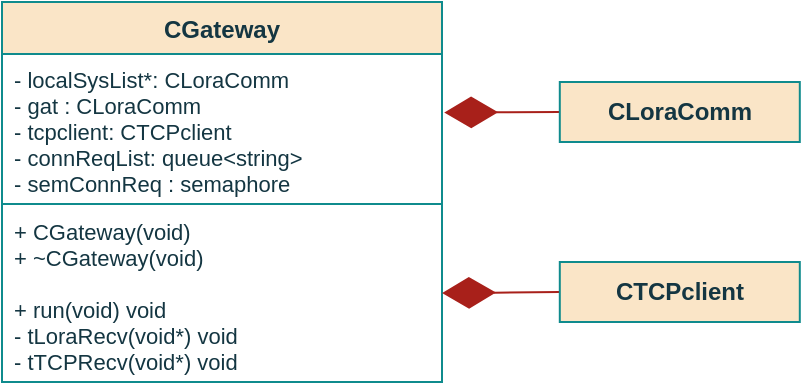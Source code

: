 <mxfile version="16.0.3" type="github" pages="5">
  <diagram name="class" id="y5j628SIv2B51ZuTXqj3">
    <mxGraphModel dx="540" dy="306" grid="1" gridSize="10" guides="1" tooltips="1" connect="1" arrows="1" fold="1" page="1" pageScale="1" pageWidth="850" pageHeight="1100" math="0" shadow="0">
      <root>
        <mxCell id="KdNlPUn6aUICCKRwBpbE-0" />
        <mxCell id="KdNlPUn6aUICCKRwBpbE-1" parent="KdNlPUn6aUICCKRwBpbE-0" />
        <mxCell id="KdNlPUn6aUICCKRwBpbE-2" value="CGateway" style="swimlane;fontStyle=1;align=center;verticalAlign=top;childLayout=stackLayout;horizontal=1;startSize=26;horizontalStack=0;resizeParent=1;resizeParentMax=0;resizeLast=0;collapsible=1;marginBottom=0;fillColor=#FAE5C7;strokeColor=#0F8B8D;fontColor=#143642;" parent="KdNlPUn6aUICCKRwBpbE-1" vertex="1">
          <mxGeometry x="280" y="40" width="220" height="190" as="geometry">
            <mxRectangle x="-80" y="480" width="80" height="26" as="alternateBounds" />
          </mxGeometry>
        </mxCell>
        <mxCell id="KdNlPUn6aUICCKRwBpbE-3" value="- localSysList*: CLoraComm&#xa;- gat : CLoraComm&#xa;- tcpclient: CTCPclient&#xa;- connReqList: queue&lt;string&gt;&#xa;- semConnReq : semaphore&#xa;&#xa;&#xa;&#xa;&#xa;&#xa;&#xa;" style="text;strokeColor=none;fillColor=none;align=left;verticalAlign=top;spacingLeft=4;spacingRight=4;overflow=hidden;rotatable=0;points=[[0,0.5],[1,0.5]];portConstraint=eastwest;fontColor=#143642;fontStyle=0;fontSize=11;" parent="KdNlPUn6aUICCKRwBpbE-2" vertex="1">
          <mxGeometry y="26" width="220" height="74" as="geometry" />
        </mxCell>
        <mxCell id="KdNlPUn6aUICCKRwBpbE-4" value="" style="line;strokeWidth=1;fillColor=none;align=left;verticalAlign=middle;spacingTop=-1;spacingLeft=3;spacingRight=3;rotatable=0;labelPosition=right;points=[];portConstraint=eastwest;labelBackgroundColor=#DAD2D8;strokeColor=#0F8B8D;fontColor=#143642;" parent="KdNlPUn6aUICCKRwBpbE-2" vertex="1">
          <mxGeometry y="100" width="220" height="2" as="geometry" />
        </mxCell>
        <mxCell id="KdNlPUn6aUICCKRwBpbE-5" value="+ CGateway(void)&#xa;+ ~CGateway(void)&#xa;&#xa;+ run(void) void&#xa;- tLoraRecv(void*) void&#xa;- tTCPRecv(void*) void&#xa;" style="text;strokeColor=none;fillColor=none;align=left;verticalAlign=top;spacingLeft=4;spacingRight=4;overflow=hidden;rotatable=0;points=[[0,0.5],[1,0.5]];portConstraint=eastwest;fontColor=#143642;fontSize=11;" parent="KdNlPUn6aUICCKRwBpbE-2" vertex="1">
          <mxGeometry y="102" width="220" height="88" as="geometry" />
        </mxCell>
        <mxCell id="KdNlPUn6aUICCKRwBpbE-6" value="" style="endArrow=diamondThin;endFill=1;endSize=24;html=1;rounded=0;sketch=0;fontColor=#143642;strokeColor=#A8201A;fillColor=#FAE5C7;exitX=0;exitY=0.5;exitDx=0;exitDy=0;entryX=1.01;entryY=0.728;entryDx=0;entryDy=0;entryPerimeter=0;" parent="KdNlPUn6aUICCKRwBpbE-1" source="KdNlPUn6aUICCKRwBpbE-7" edge="1">
          <mxGeometry width="160" relative="1" as="geometry">
            <mxPoint x="558.9" y="135" as="sourcePoint" />
            <mxPoint x="501.1" y="95.312" as="targetPoint" />
          </mxGeometry>
        </mxCell>
        <mxCell id="KdNlPUn6aUICCKRwBpbE-7" value="CLoraComm" style="rounded=0;whiteSpace=wrap;html=1;sketch=0;fontColor=#143642;strokeColor=#0F8B8D;fillColor=#FAE5C7;fontStyle=1" parent="KdNlPUn6aUICCKRwBpbE-1" vertex="1">
          <mxGeometry x="558.9" y="80" width="120" height="30" as="geometry" />
        </mxCell>
        <mxCell id="KdNlPUn6aUICCKRwBpbE-8" value="" style="endArrow=diamondThin;endFill=1;endSize=24;html=1;rounded=0;sketch=0;fontColor=#143642;strokeColor=#A8201A;fillColor=#FAE5C7;exitX=0;exitY=0.5;exitDx=0;exitDy=0;entryX=1.005;entryY=0.442;entryDx=0;entryDy=0;entryPerimeter=0;" parent="KdNlPUn6aUICCKRwBpbE-1" edge="1">
          <mxGeometry width="160" relative="1" as="geometry">
            <mxPoint x="558.9" y="185" as="sourcePoint" />
            <mxPoint x="500" y="185.56" as="targetPoint" />
          </mxGeometry>
        </mxCell>
        <mxCell id="KdNlPUn6aUICCKRwBpbE-9" value="CTCPclient" style="rounded=0;whiteSpace=wrap;html=1;sketch=0;fontColor=#143642;strokeColor=#0F8B8D;fillColor=#FAE5C7;fontStyle=1" parent="KdNlPUn6aUICCKRwBpbE-1" vertex="1">
          <mxGeometry x="558.9" y="170" width="120" height="30" as="geometry" />
        </mxCell>
      </root>
    </mxGraphModel>
  </diagram>
  <diagram id="jL0FBZpTIhR-3-RqR1rX" name="constructor">
    <mxGraphModel dx="540" dy="306" grid="1" gridSize="10" guides="1" tooltips="1" connect="1" arrows="1" fold="1" page="1" pageScale="1" pageWidth="850" pageHeight="1100" math="0" shadow="0">
      <root>
        <mxCell id="TPhWPj7ktUSEMXJKfaup-0" />
        <mxCell id="TPhWPj7ktUSEMXJKfaup-1" parent="TPhWPj7ktUSEMXJKfaup-0" />
        <mxCell id="TPhWPj7ktUSEMXJKfaup-2" style="rounded=1;sketch=0;orthogonalLoop=1;jettySize=auto;html=1;exitX=0.5;exitY=1;exitDx=0;exitDy=0;entryX=0.5;entryY=0;entryDx=0;entryDy=0;fontColor=#143642;strokeColor=#A8201A;fillColor=#FAE5C7;" parent="TPhWPj7ktUSEMXJKfaup-1" source="TPhWPj7ktUSEMXJKfaup-3" target="TPhWPj7ktUSEMXJKfaup-8" edge="1">
          <mxGeometry relative="1" as="geometry">
            <mxPoint x="415" y="130" as="targetPoint" />
          </mxGeometry>
        </mxCell>
        <mxCell id="TPhWPj7ktUSEMXJKfaup-3" value="CGateway" style="ellipse;whiteSpace=wrap;html=1;fillColor=#FAE5C7;strokeColor=#0F8B8D;fontColor=#143642;fontStyle=1" parent="TPhWPj7ktUSEMXJKfaup-1" vertex="1">
          <mxGeometry x="350.37" y="40" width="125.5" height="50" as="geometry" />
        </mxCell>
        <mxCell id="TPhWPj7ktUSEMXJKfaup-4" style="edgeStyle=orthogonalEdgeStyle;rounded=1;orthogonalLoop=1;jettySize=auto;html=1;exitX=0.5;exitY=1;exitDx=0;exitDy=0;entryX=0.5;entryY=0;entryDx=0;entryDy=0;fontSize=11;strokeColor=#A8201A;" parent="TPhWPj7ktUSEMXJKfaup-1" edge="1">
          <mxGeometry relative="1" as="geometry">
            <mxPoint x="413.37" y="160" as="sourcePoint" />
            <mxPoint x="413.12" y="180" as="targetPoint" />
          </mxGeometry>
        </mxCell>
        <mxCell id="TPhWPj7ktUSEMXJKfaup-5" value="end" style="ellipse;whiteSpace=wrap;html=1;fillColor=#FAE5C7;strokeColor=#0F8B8D;fontColor=#143642;fontStyle=1" parent="TPhWPj7ktUSEMXJKfaup-1" vertex="1">
          <mxGeometry x="389.13" y="290" width="48" height="30" as="geometry" />
        </mxCell>
        <mxCell id="TPhWPj7ktUSEMXJKfaup-6" style="edgeStyle=orthogonalEdgeStyle;rounded=1;orthogonalLoop=1;jettySize=auto;html=1;exitX=0.5;exitY=1;exitDx=0;exitDy=0;entryX=0.5;entryY=0;entryDx=0;entryDy=0;fontSize=10;strokeColor=#A8201A;" parent="TPhWPj7ktUSEMXJKfaup-1" source="TPhWPj7ktUSEMXJKfaup-7" edge="1">
          <mxGeometry relative="1" as="geometry">
            <mxPoint x="413.62" y="230" as="targetPoint" />
          </mxGeometry>
        </mxCell>
        <mxCell id="TPhWPj7ktUSEMXJKfaup-7" value="&lt;b&gt;Create&lt;/b&gt; &lt;b&gt;CLoraComm &lt;/b&gt;&lt;i&gt;gat&lt;/i&gt;" style="rounded=0;whiteSpace=wrap;html=1;sketch=0;fontColor=#143642;strokeColor=#0F8B8D;fillColor=#FAE5C7;" parent="TPhWPj7ktUSEMXJKfaup-1" vertex="1">
          <mxGeometry x="338.37" y="180" width="150.25" height="30" as="geometry" />
        </mxCell>
        <mxCell id="TPhWPj7ktUSEMXJKfaup-8" value="&lt;b&gt;Create&lt;/b&gt; &lt;b&gt;CTCPclient &lt;/b&gt;&lt;i&gt;tcpclient&lt;/i&gt;" style="rounded=0;whiteSpace=wrap;html=1;sketch=0;fontColor=#143642;strokeColor=#0F8B8D;fillColor=#FAE5C7;" parent="TPhWPj7ktUSEMXJKfaup-1" vertex="1">
          <mxGeometry x="338" y="130" width="150.25" height="30" as="geometry" />
        </mxCell>
        <mxCell id="TPhWPj7ktUSEMXJKfaup-9" style="edgeStyle=orthogonalEdgeStyle;rounded=1;orthogonalLoop=1;jettySize=auto;html=1;exitX=0.5;exitY=1;exitDx=0;exitDy=0;entryX=0.5;entryY=0;entryDx=0;entryDy=0;fontSize=10;strokeColor=#A8201A;" parent="TPhWPj7ktUSEMXJKfaup-1" source="TPhWPj7ktUSEMXJKfaup-10" edge="1">
          <mxGeometry relative="1" as="geometry">
            <mxPoint x="412.87" y="290" as="targetPoint" />
          </mxGeometry>
        </mxCell>
        <mxCell id="TPhWPj7ktUSEMXJKfaup-10" value="&lt;div&gt;&lt;b&gt;Init &lt;/b&gt;&lt;i&gt;semConnReq&lt;/i&gt;&lt;/div&gt;&lt;div&gt;&lt;b&gt;Create&lt;/b&gt; &lt;i&gt;tTCPRecv&lt;/i&gt;&lt;/div&gt;&lt;div&gt;&lt;i&gt;&lt;b&gt;Create &lt;/b&gt;tLoraRecv&lt;br&gt;&lt;/i&gt;&lt;/div&gt;" style="rounded=0;whiteSpace=wrap;html=1;sketch=0;fontColor=#143642;strokeColor=#0F8B8D;fillColor=#FAE5C7;" parent="TPhWPj7ktUSEMXJKfaup-1" vertex="1">
          <mxGeometry x="338" y="230" width="150.25" height="50" as="geometry" />
        </mxCell>
      </root>
    </mxGraphModel>
  </diagram>
  <diagram name="run" id="xDJC0neDuCQzPXrXKwFX">
    <mxGraphModel dx="643" dy="364" grid="1" gridSize="10" guides="1" tooltips="1" connect="1" arrows="1" fold="1" page="1" pageScale="1" pageWidth="850" pageHeight="1100" math="0" shadow="0">
      <root>
        <mxCell id="WzIBeNL4NXZWiGcokp2w-0" />
        <mxCell id="WzIBeNL4NXZWiGcokp2w-1" parent="WzIBeNL4NXZWiGcokp2w-0" />
        <mxCell id="DzyKVXJPMSFsfME7zaUL-0" style="edgeStyle=orthogonalEdgeStyle;rounded=1;orthogonalLoop=1;jettySize=auto;html=1;exitX=0.5;exitY=1;exitDx=0;exitDy=0;strokeColor=#A8201A;entryX=0.5;entryY=0;entryDx=0;entryDy=0;" parent="WzIBeNL4NXZWiGcokp2w-1" source="WzIBeNL4NXZWiGcokp2w-3" target="hrwqCDaVbjTJ_vt8_3CH-0" edge="1">
          <mxGeometry relative="1" as="geometry">
            <mxPoint x="413.148" y="280.0" as="targetPoint" />
          </mxGeometry>
        </mxCell>
        <mxCell id="WzIBeNL4NXZWiGcokp2w-3" value="Run" style="ellipse;whiteSpace=wrap;html=1;fillColor=#FAE5C7;strokeColor=#0F8B8D;fontColor=#143642;fontStyle=1" parent="WzIBeNL4NXZWiGcokp2w-1" vertex="1">
          <mxGeometry x="358.32" y="200" width="109.63" height="40" as="geometry" />
        </mxCell>
        <mxCell id="QbaRWMw3eudTpH7Fx9Q6-7" style="edgeStyle=orthogonalEdgeStyle;rounded=1;orthogonalLoop=1;jettySize=auto;html=1;exitX=1;exitY=0.5;exitDx=0;exitDy=0;strokeColor=#A8201A;entryX=1;entryY=0.5;entryDx=0;entryDy=0;" parent="WzIBeNL4NXZWiGcokp2w-1" source="QbaRWMw3eudTpH7Fx9Q6-3" target="hrwqCDaVbjTJ_vt8_3CH-0" edge="1">
          <mxGeometry relative="1" as="geometry">
            <mxPoint x="420" y="230" as="targetPoint" />
            <Array as="points">
              <mxPoint x="520" y="345" />
              <mxPoint x="520" y="270" />
            </Array>
          </mxGeometry>
        </mxCell>
        <mxCell id="hrwqCDaVbjTJ_vt8_3CH-2" value="No" style="edgeLabel;html=1;align=center;verticalAlign=middle;resizable=0;points=[];" parent="QbaRWMw3eudTpH7Fx9Q6-7" vertex="1" connectable="0">
          <mxGeometry x="-0.879" relative="1" as="geometry">
            <mxPoint x="3" as="offset" />
          </mxGeometry>
        </mxCell>
        <mxCell id="hrwqCDaVbjTJ_vt8_3CH-12" value="Yes" style="edgeStyle=orthogonalEdgeStyle;rounded=1;orthogonalLoop=1;jettySize=auto;html=1;exitX=0;exitY=0.5;exitDx=0;exitDy=0;entryX=0.5;entryY=0;entryDx=0;entryDy=0;strokeColor=#A8201A;" parent="WzIBeNL4NXZWiGcokp2w-1" source="QbaRWMw3eudTpH7Fx9Q6-3" target="hrwqCDaVbjTJ_vt8_3CH-9" edge="1">
          <mxGeometry x="-0.834" relative="1" as="geometry">
            <Array as="points">
              <mxPoint x="320" y="345" />
              <mxPoint x="320" y="400" />
              <mxPoint x="413" y="400" />
            </Array>
            <mxPoint as="offset" />
          </mxGeometry>
        </mxCell>
        <mxCell id="QbaRWMw3eudTpH7Fx9Q6-3" value="&lt;div&gt;&lt;i&gt;semConnReq&lt;/i&gt; &lt;br&gt;&lt;/div&gt;&lt;div&gt;wait ?&lt;/div&gt;" style="rhombus;whiteSpace=wrap;html=1;rounded=0;sketch=0;fontColor=#143642;strokeColor=#0F8B8D;fillColor=#FAE5C7;" parent="WzIBeNL4NXZWiGcokp2w-1" vertex="1">
          <mxGeometry x="357.07" y="300" width="112.12" height="90" as="geometry" />
        </mxCell>
        <mxCell id="jivb0oRl8EtgZlxyKUwG-0" style="edgeStyle=orthogonalEdgeStyle;rounded=1;orthogonalLoop=1;jettySize=auto;html=1;exitX=0.5;exitY=1;exitDx=0;exitDy=0;entryX=0.5;entryY=0;entryDx=0;entryDy=0;strokeColor=#A8201A;" parent="WzIBeNL4NXZWiGcokp2w-1" source="QbaRWMw3eudTpH7Fx9Q6-10" target="PR6qJE34pOujofvug7mM-1" edge="1">
          <mxGeometry relative="1" as="geometry" />
        </mxCell>
        <mxCell id="QbaRWMw3eudTpH7Fx9Q6-10" value="&lt;b&gt;Create&lt;/b&gt; CLoraComm &lt;i&gt;ls &lt;/i&gt;using &lt;i&gt;newID&lt;/i&gt;" style="shape=process;whiteSpace=wrap;html=1;backgroundOutline=1;rounded=0;sketch=0;fontColor=#143642;strokeColor=#0F8B8D;fillColor=#FAE5C7;size=0;" parent="WzIBeNL4NXZWiGcokp2w-1" vertex="1">
          <mxGeometry x="338.13" y="470" width="150" height="30" as="geometry" />
        </mxCell>
        <mxCell id="hrwqCDaVbjTJ_vt8_3CH-14" style="edgeStyle=orthogonalEdgeStyle;rounded=1;orthogonalLoop=1;jettySize=auto;html=1;exitX=0.5;exitY=1;exitDx=0;exitDy=0;entryX=0;entryY=0.5;entryDx=0;entryDy=0;strokeColor=#A8201A;" parent="WzIBeNL4NXZWiGcokp2w-1" source="PR6qJE34pOujofvug7mM-1" target="hrwqCDaVbjTJ_vt8_3CH-0" edge="1">
          <mxGeometry relative="1" as="geometry">
            <Array as="points">
              <mxPoint x="413" y="560" />
              <mxPoint x="310" y="560" />
              <mxPoint x="310" y="270" />
            </Array>
            <mxPoint x="413.13" y="600" as="sourcePoint" />
          </mxGeometry>
        </mxCell>
        <mxCell id="PR6qJE34pOujofvug7mM-1" value="&lt;b&gt;Add &lt;/b&gt;&lt;i&gt;ls &lt;/i&gt;to &lt;i&gt;localSysList&lt;/i&gt; " style="shape=process;whiteSpace=wrap;html=1;backgroundOutline=1;rounded=0;sketch=0;fontColor=#143642;strokeColor=#0F8B8D;fillColor=#FAE5C7;size=0;" parent="WzIBeNL4NXZWiGcokp2w-1" vertex="1">
          <mxGeometry x="338.13" y="520" width="150" height="30" as="geometry" />
        </mxCell>
        <mxCell id="hrwqCDaVbjTJ_vt8_3CH-7" style="edgeStyle=orthogonalEdgeStyle;rounded=1;orthogonalLoop=1;jettySize=auto;html=1;exitX=0.5;exitY=1;exitDx=0;exitDy=0;entryX=0.5;entryY=0;entryDx=0;entryDy=0;strokeColor=#A8201A;" parent="WzIBeNL4NXZWiGcokp2w-1" source="hrwqCDaVbjTJ_vt8_3CH-0" edge="1">
          <mxGeometry relative="1" as="geometry">
            <mxPoint x="413.13" y="300.0" as="targetPoint" />
          </mxGeometry>
        </mxCell>
        <mxCell id="hrwqCDaVbjTJ_vt8_3CH-0" value="" style="ellipse;whiteSpace=wrap;html=1;aspect=fixed;rounded=0;sketch=0;fontColor=#143642;strokeColor=#0F8B8D;fillColor=#FAE5C7;" parent="WzIBeNL4NXZWiGcokp2w-1" vertex="1">
          <mxGeometry x="403.13" y="260" width="20" height="20" as="geometry" />
        </mxCell>
        <mxCell id="hrwqCDaVbjTJ_vt8_3CH-13" style="edgeStyle=orthogonalEdgeStyle;rounded=1;orthogonalLoop=1;jettySize=auto;html=1;exitX=0.5;exitY=1;exitDx=0;exitDy=0;entryX=0.5;entryY=0;entryDx=0;entryDy=0;strokeColor=#A8201A;" parent="WzIBeNL4NXZWiGcokp2w-1" source="hrwqCDaVbjTJ_vt8_3CH-9" target="QbaRWMw3eudTpH7Fx9Q6-10" edge="1">
          <mxGeometry relative="1" as="geometry" />
        </mxCell>
        <mxCell id="hrwqCDaVbjTJ_vt8_3CH-9" value="&lt;b&gt;Pop &lt;/b&gt;&lt;i&gt;newID&lt;/i&gt;&lt;i&gt; &lt;/i&gt;from &lt;i&gt;connReqList&lt;/i&gt;&lt;b&gt;&lt;br&gt;&lt;/b&gt;" style="shape=process;whiteSpace=wrap;html=1;backgroundOutline=1;rounded=0;sketch=0;fontColor=#143642;strokeColor=#0F8B8D;fillColor=#FAE5C7;size=0;" parent="WzIBeNL4NXZWiGcokp2w-1" vertex="1">
          <mxGeometry x="338.13" y="420" width="150" height="30" as="geometry" />
        </mxCell>
      </root>
    </mxGraphModel>
  </diagram>
  <diagram id="FENJ2H2G5J6c3p_rDh9S" name="ttcprecv">
    <mxGraphModel dx="931" dy="527" grid="1" gridSize="10" guides="1" tooltips="1" connect="1" arrows="1" fold="1" page="1" pageScale="1" pageWidth="850" pageHeight="1100" math="0" shadow="0">
      <root>
        <mxCell id="atJ6BWPMXhpa3b4_HaD2-0" />
        <mxCell id="atJ6BWPMXhpa3b4_HaD2-1" parent="atJ6BWPMXhpa3b4_HaD2-0" />
        <mxCell id="atJ6BWPMXhpa3b4_HaD2-2" style="edgeStyle=orthogonalEdgeStyle;curved=0;rounded=1;sketch=0;orthogonalLoop=1;jettySize=auto;html=1;exitX=0.5;exitY=1;exitDx=0;exitDy=0;entryX=0.5;entryY=0;entryDx=0;entryDy=0;fontColor=#143642;strokeColor=#A8201A;fillColor=#FAE5C7;" parent="atJ6BWPMXhpa3b4_HaD2-1" source="atJ6BWPMXhpa3b4_HaD2-3" target="atJ6BWPMXhpa3b4_HaD2-5" edge="1">
          <mxGeometry relative="1" as="geometry" />
        </mxCell>
        <mxCell id="atJ6BWPMXhpa3b4_HaD2-3" value="tTCPRecv" style="ellipse;whiteSpace=wrap;html=1;fillColor=#FAE5C7;strokeColor=#0F8B8D;fontColor=#143642;fontStyle=1" parent="atJ6BWPMXhpa3b4_HaD2-1" vertex="1">
          <mxGeometry x="352" y="40" width="125.5" height="50" as="geometry" />
        </mxCell>
        <mxCell id="atJ6BWPMXhpa3b4_HaD2-4" style="edgeStyle=orthogonalEdgeStyle;curved=0;rounded=1;sketch=0;orthogonalLoop=1;jettySize=auto;html=1;exitX=0.5;exitY=1;exitDx=0;exitDy=0;entryX=0.5;entryY=0;entryDx=0;entryDy=0;fontColor=#143642;strokeColor=#A8201A;fillColor=#FAE5C7;" parent="atJ6BWPMXhpa3b4_HaD2-1" source="atJ6BWPMXhpa3b4_HaD2-5" edge="1">
          <mxGeometry relative="1" as="geometry">
            <mxPoint x="415" y="170" as="targetPoint" />
          </mxGeometry>
        </mxCell>
        <mxCell id="atJ6BWPMXhpa3b4_HaD2-5" value="" style="ellipse;whiteSpace=wrap;html=1;aspect=fixed;rounded=0;sketch=0;fontColor=#143642;strokeColor=#0F8B8D;fillColor=#FAE5C7;" parent="atJ6BWPMXhpa3b4_HaD2-1" vertex="1">
          <mxGeometry x="405" y="130" width="20" height="20" as="geometry" />
        </mxCell>
        <mxCell id="atJ6BWPMXhpa3b4_HaD2-6" style="edgeStyle=orthogonalEdgeStyle;rounded=1;sketch=0;orthogonalLoop=1;jettySize=auto;html=1;entryX=0;entryY=0.5;entryDx=0;entryDy=0;fontColor=#143642;strokeColor=#A8201A;fillColor=#FAE5C7;exitX=0.5;exitY=1;exitDx=0;exitDy=0;" parent="atJ6BWPMXhpa3b4_HaD2-1" source="atJ6BWPMXhpa3b4_HaD2-14" target="atJ6BWPMXhpa3b4_HaD2-5" edge="1">
          <mxGeometry relative="1" as="geometry">
            <Array as="points">
              <mxPoint x="415" y="490" />
              <mxPoint x="290" y="490" />
              <mxPoint x="290" y="140" />
            </Array>
            <mxPoint x="414.75" y="730" as="sourcePoint" />
          </mxGeometry>
        </mxCell>
        <mxCell id="atJ6BWPMXhpa3b4_HaD2-7" style="edgeStyle=orthogonalEdgeStyle;curved=0;rounded=1;sketch=0;orthogonalLoop=1;jettySize=auto;html=1;exitX=1;exitY=0.5;exitDx=0;exitDy=0;entryX=1;entryY=0.5;entryDx=0;entryDy=0;fontColor=#143642;strokeColor=#A8201A;fillColor=#FAE5C7;" parent="atJ6BWPMXhpa3b4_HaD2-1" source="atJ6BWPMXhpa3b4_HaD2-11" target="atJ6BWPMXhpa3b4_HaD2-5" edge="1">
          <mxGeometry relative="1" as="geometry">
            <mxPoint x="457.25" y="630" as="sourcePoint" />
            <Array as="points">
              <mxPoint x="530" y="285" />
              <mxPoint x="530" y="140" />
            </Array>
          </mxGeometry>
        </mxCell>
        <mxCell id="atJ6BWPMXhpa3b4_HaD2-8" value="No" style="edgeLabel;html=1;align=center;verticalAlign=middle;resizable=0;points=[];fontColor=#143642;" parent="atJ6BWPMXhpa3b4_HaD2-7" vertex="1" connectable="0">
          <mxGeometry x="-0.958" y="2" relative="1" as="geometry">
            <mxPoint x="7" y="2" as="offset" />
          </mxGeometry>
        </mxCell>
        <mxCell id="atJ6BWPMXhpa3b4_HaD2-9" style="edgeStyle=orthogonalEdgeStyle;sketch=0;orthogonalLoop=1;jettySize=auto;html=1;exitX=0;exitY=0.5;exitDx=0;exitDy=0;entryX=0.5;entryY=0;entryDx=0;entryDy=0;fontColor=#143642;strokeColor=#A8201A;fillColor=#FAE5C7;rounded=1;" parent="atJ6BWPMXhpa3b4_HaD2-1" source="atJ6BWPMXhpa3b4_HaD2-11" target="VE-TgY8NwapTQKg--THn-0" edge="1">
          <mxGeometry relative="1" as="geometry">
            <Array as="points">
              <mxPoint x="324" y="285" />
              <mxPoint x="324" y="340" />
              <mxPoint x="415" y="340" />
            </Array>
            <mxPoint x="418.98" y="380" as="targetPoint" />
          </mxGeometry>
        </mxCell>
        <mxCell id="atJ6BWPMXhpa3b4_HaD2-10" value="Yes" style="edgeLabel;html=1;align=center;verticalAlign=middle;resizable=0;points=[];fontColor=#143642;" parent="atJ6BWPMXhpa3b4_HaD2-9" vertex="1" connectable="0">
          <mxGeometry x="-0.909" y="-1" relative="1" as="geometry">
            <mxPoint x="-6" y="1" as="offset" />
          </mxGeometry>
        </mxCell>
        <mxCell id="atJ6BWPMXhpa3b4_HaD2-11" value="&lt;div&gt;&lt;i&gt;message&lt;/i&gt; was&lt;/div&gt;&lt;div&gt;received?&lt;br&gt;&lt;/div&gt;" style="rhombus;whiteSpace=wrap;html=1;rounded=0;sketch=0;fontColor=#143642;strokeColor=#0F8B8D;fillColor=#FAE5C7;" parent="atJ6BWPMXhpa3b4_HaD2-1" vertex="1">
          <mxGeometry x="366" y="240" width="98" height="90" as="geometry" />
        </mxCell>
        <mxCell id="atJ6BWPMXhpa3b4_HaD2-12" value="Returns &lt;i&gt;message&lt;/i&gt;" style="edgeStyle=orthogonalEdgeStyle;rounded=1;orthogonalLoop=1;jettySize=auto;html=1;exitX=0.5;exitY=1;exitDx=0;exitDy=0;entryX=0.5;entryY=0;entryDx=0;entryDy=0;strokeColor=#A8201A;" parent="atJ6BWPMXhpa3b4_HaD2-1" source="atJ6BWPMXhpa3b4_HaD2-13" target="atJ6BWPMXhpa3b4_HaD2-11" edge="1">
          <mxGeometry relative="1" as="geometry">
            <mxPoint as="offset" />
          </mxGeometry>
        </mxCell>
        <mxCell id="atJ6BWPMXhpa3b4_HaD2-13" value="&lt;i&gt;tcpclient&lt;/i&gt;&lt;b&gt;.recv&lt;/b&gt;()" style="shape=process;whiteSpace=wrap;html=1;backgroundOutline=1;rounded=0;sketch=0;fontColor=#143642;strokeColor=#0F8B8D;fillColor=#FAE5C7;" parent="atJ6BWPMXhpa3b4_HaD2-1" vertex="1">
          <mxGeometry x="340" y="170" width="150" height="30" as="geometry" />
        </mxCell>
        <mxCell id="atJ6BWPMXhpa3b4_HaD2-14" value="&lt;div&gt;&lt;i&gt;localSys&lt;/i&gt;&lt;b&gt;.push(&lt;/b&gt;&lt;i&gt;cmd&lt;/i&gt;&lt;i&gt;)&lt;/i&gt;&lt;/div&gt;" style="shape=process;whiteSpace=wrap;html=1;backgroundOutline=1;rounded=0;sketch=0;fontColor=#143642;strokeColor=#0F8B8D;fillColor=#FAE5C7;" parent="atJ6BWPMXhpa3b4_HaD2-1" vertex="1">
          <mxGeometry x="339.75" y="440" width="150" height="30" as="geometry" />
        </mxCell>
        <mxCell id="VE-TgY8NwapTQKg--THn-1" value="Returns &lt;i&gt;localSys, cmd&lt;/i&gt;" style="edgeStyle=orthogonalEdgeStyle;rounded=1;orthogonalLoop=1;jettySize=auto;html=1;exitX=0.5;exitY=1;exitDx=0;exitDy=0;entryX=0.5;entryY=0;entryDx=0;entryDy=0;strokeColor=#A8201A;" parent="atJ6BWPMXhpa3b4_HaD2-1" source="VE-TgY8NwapTQKg--THn-0" target="atJ6BWPMXhpa3b4_HaD2-14" edge="1">
          <mxGeometry relative="1" as="geometry" />
        </mxCell>
        <mxCell id="VE-TgY8NwapTQKg--THn-0" value="&lt;div&gt;&lt;b&gt;parser(&lt;/b&gt;&lt;i&gt;message)&lt;/i&gt;&lt;/div&gt;" style="shape=process;whiteSpace=wrap;html=1;backgroundOutline=1;rounded=0;sketch=0;fontColor=#143642;strokeColor=#0F8B8D;fillColor=#FAE5C7;" parent="atJ6BWPMXhpa3b4_HaD2-1" vertex="1">
          <mxGeometry x="340" y="360" width="150" height="30" as="geometry" />
        </mxCell>
      </root>
    </mxGraphModel>
  </diagram>
  <diagram id="DJZtquHrUaa9BsF79rTj" name="tlorarecv">
    <mxGraphModel dx="1781" dy="527" grid="1" gridSize="10" guides="1" tooltips="1" connect="1" arrows="1" fold="1" page="1" pageScale="1" pageWidth="850" pageHeight="1100" math="0" shadow="0">
      <root>
        <mxCell id="I8GF2f7bAFX1AK28B-e9-0" />
        <mxCell id="I8GF2f7bAFX1AK28B-e9-1" parent="I8GF2f7bAFX1AK28B-e9-0" />
        <mxCell id="I8GF2f7bAFX1AK28B-e9-2" style="edgeStyle=orthogonalEdgeStyle;curved=0;rounded=1;sketch=0;orthogonalLoop=1;jettySize=auto;html=1;exitX=0.5;exitY=1;exitDx=0;exitDy=0;entryX=0.5;entryY=0;entryDx=0;entryDy=0;fontColor=#143642;strokeColor=#A8201A;fillColor=#FAE5C7;" parent="I8GF2f7bAFX1AK28B-e9-1" source="I8GF2f7bAFX1AK28B-e9-3" target="I8GF2f7bAFX1AK28B-e9-5" edge="1">
          <mxGeometry relative="1" as="geometry" />
        </mxCell>
        <mxCell id="I8GF2f7bAFX1AK28B-e9-3" value="tLoraRecv" style="ellipse;whiteSpace=wrap;html=1;fillColor=#FAE5C7;strokeColor=#0F8B8D;fontColor=#143642;fontStyle=1" parent="I8GF2f7bAFX1AK28B-e9-1" vertex="1">
          <mxGeometry x="-488" y="70" width="125.5" height="50" as="geometry" />
        </mxCell>
        <mxCell id="I8GF2f7bAFX1AK28B-e9-4" style="edgeStyle=orthogonalEdgeStyle;curved=0;rounded=1;sketch=0;orthogonalLoop=1;jettySize=auto;html=1;exitX=0.5;exitY=1;exitDx=0;exitDy=0;entryX=0.5;entryY=0;entryDx=0;entryDy=0;fontColor=#143642;strokeColor=#A8201A;fillColor=#FAE5C7;" parent="I8GF2f7bAFX1AK28B-e9-1" source="I8GF2f7bAFX1AK28B-e9-5" edge="1">
          <mxGeometry relative="1" as="geometry">
            <mxPoint x="-425" y="200" as="targetPoint" />
          </mxGeometry>
        </mxCell>
        <mxCell id="I8GF2f7bAFX1AK28B-e9-5" value="" style="ellipse;whiteSpace=wrap;html=1;aspect=fixed;rounded=0;sketch=0;fontColor=#143642;strokeColor=#0F8B8D;fillColor=#FAE5C7;" parent="I8GF2f7bAFX1AK28B-e9-1" vertex="1">
          <mxGeometry x="-435" y="160" width="20" height="20" as="geometry" />
        </mxCell>
        <mxCell id="I8GF2f7bAFX1AK28B-e9-6" style="edgeStyle=orthogonalEdgeStyle;rounded=1;sketch=0;orthogonalLoop=1;jettySize=auto;html=1;entryX=0;entryY=0.5;entryDx=0;entryDy=0;fontColor=#143642;strokeColor=#A8201A;fillColor=#FAE5C7;exitX=0.5;exitY=1;exitDx=0;exitDy=0;" parent="I8GF2f7bAFX1AK28B-e9-1" source="I8GF2f7bAFX1AK28B-e9-14" target="I8GF2f7bAFX1AK28B-e9-5" edge="1">
          <mxGeometry relative="1" as="geometry">
            <Array as="points">
              <mxPoint x="-425" y="660" />
              <mxPoint x="-550" y="660" />
              <mxPoint x="-550" y="170" />
            </Array>
            <mxPoint x="-425.25" y="760" as="sourcePoint" />
          </mxGeometry>
        </mxCell>
        <mxCell id="I8GF2f7bAFX1AK28B-e9-7" style="edgeStyle=orthogonalEdgeStyle;curved=0;rounded=1;sketch=0;orthogonalLoop=1;jettySize=auto;html=1;exitX=1;exitY=0.5;exitDx=0;exitDy=0;entryX=1;entryY=0.5;entryDx=0;entryDy=0;fontColor=#143642;strokeColor=#A8201A;fillColor=#FAE5C7;" parent="I8GF2f7bAFX1AK28B-e9-1" source="I8GF2f7bAFX1AK28B-e9-11" target="I8GF2f7bAFX1AK28B-e9-5" edge="1">
          <mxGeometry relative="1" as="geometry">
            <mxPoint x="-382.75" y="660" as="sourcePoint" />
            <Array as="points">
              <mxPoint x="-310" y="315" />
              <mxPoint x="-310" y="170" />
            </Array>
          </mxGeometry>
        </mxCell>
        <mxCell id="I8GF2f7bAFX1AK28B-e9-8" value="No" style="edgeLabel;html=1;align=center;verticalAlign=middle;resizable=0;points=[];fontColor=#143642;" parent="I8GF2f7bAFX1AK28B-e9-7" vertex="1" connectable="0">
          <mxGeometry x="-0.958" y="2" relative="1" as="geometry">
            <mxPoint x="9" y="2" as="offset" />
          </mxGeometry>
        </mxCell>
        <mxCell id="I8GF2f7bAFX1AK28B-e9-9" style="edgeStyle=orthogonalEdgeStyle;sketch=0;orthogonalLoop=1;jettySize=auto;html=1;exitX=0;exitY=0.5;exitDx=0;exitDy=0;entryX=0.5;entryY=0;entryDx=0;entryDy=0;fontColor=#143642;strokeColor=#A8201A;fillColor=#FAE5C7;rounded=1;" parent="I8GF2f7bAFX1AK28B-e9-1" source="I8GF2f7bAFX1AK28B-e9-11" target="2AeDoOJ4jyaEiFMNVPhh-1" edge="1">
          <mxGeometry relative="1" as="geometry">
            <Array as="points">
              <mxPoint x="-516" y="315" />
              <mxPoint x="-516" y="370" />
              <mxPoint x="-425" y="370" />
            </Array>
            <mxPoint x="-421.02" y="410" as="targetPoint" />
          </mxGeometry>
        </mxCell>
        <mxCell id="I8GF2f7bAFX1AK28B-e9-10" value="Yes" style="edgeLabel;html=1;align=center;verticalAlign=middle;resizable=0;points=[];fontColor=#143642;" parent="I8GF2f7bAFX1AK28B-e9-9" vertex="1" connectable="0">
          <mxGeometry x="-0.909" y="-1" relative="1" as="geometry">
            <mxPoint x="-6" y="1" as="offset" />
          </mxGeometry>
        </mxCell>
        <mxCell id="I8GF2f7bAFX1AK28B-e9-11" value="&lt;div&gt;&lt;i&gt;message&lt;/i&gt; was&lt;/div&gt;&lt;div&gt;received?&lt;br&gt;&lt;/div&gt;" style="rhombus;whiteSpace=wrap;html=1;rounded=0;sketch=0;fontColor=#143642;strokeColor=#0F8B8D;fillColor=#FAE5C7;" parent="I8GF2f7bAFX1AK28B-e9-1" vertex="1">
          <mxGeometry x="-474" y="270" width="98" height="90" as="geometry" />
        </mxCell>
        <mxCell id="I8GF2f7bAFX1AK28B-e9-12" value="Returns &lt;i&gt;message&lt;/i&gt;" style="edgeStyle=orthogonalEdgeStyle;rounded=1;orthogonalLoop=1;jettySize=auto;html=1;exitX=0.5;exitY=1;exitDx=0;exitDy=0;entryX=0.5;entryY=0;entryDx=0;entryDy=0;strokeColor=#A8201A;" parent="I8GF2f7bAFX1AK28B-e9-1" source="I8GF2f7bAFX1AK28B-e9-13" target="I8GF2f7bAFX1AK28B-e9-11" edge="1">
          <mxGeometry relative="1" as="geometry" />
        </mxCell>
        <mxCell id="I8GF2f7bAFX1AK28B-e9-13" value="&lt;i&gt;gat&lt;/i&gt;&lt;b&gt;.recv&lt;/b&gt;()" style="shape=process;whiteSpace=wrap;html=1;backgroundOutline=1;rounded=0;sketch=0;fontColor=#143642;strokeColor=#0F8B8D;fillColor=#FAE5C7;" parent="I8GF2f7bAFX1AK28B-e9-1" vertex="1">
          <mxGeometry x="-500" y="200" width="150" height="30" as="geometry" />
        </mxCell>
        <mxCell id="I8GF2f7bAFX1AK28B-e9-14" value="&lt;div&gt;&lt;i&gt;tcpclient&lt;/i&gt;&lt;b&gt;.push&lt;/b&gt;&lt;/div&gt;&lt;div&gt;&lt;b&gt;(&lt;/b&gt;&lt;i&gt;message&lt;b&gt;)&lt;/b&gt;&lt;/i&gt;&lt;/div&gt;" style="shape=process;whiteSpace=wrap;html=1;backgroundOutline=1;rounded=0;sketch=0;fontColor=#143642;strokeColor=#0F8B8D;fillColor=#FAE5C7;" parent="I8GF2f7bAFX1AK28B-e9-1" vertex="1">
          <mxGeometry x="-500" y="600" width="150" height="40" as="geometry" />
        </mxCell>
        <mxCell id="2AeDoOJ4jyaEiFMNVPhh-3" value="No" style="edgeStyle=orthogonalEdgeStyle;rounded=1;orthogonalLoop=1;jettySize=auto;html=1;exitX=0;exitY=0.5;exitDx=0;exitDy=0;entryX=0;entryY=0.5;entryDx=0;entryDy=0;strokeColor=#A8201A;" parent="I8GF2f7bAFX1AK28B-e9-1" source="2AeDoOJ4jyaEiFMNVPhh-1" target="5tdAHTMVzzda1hVwN31y-3" edge="1">
          <mxGeometry x="-0.866" relative="1" as="geometry">
            <Array as="points">
              <mxPoint x="-520" y="425" />
              <mxPoint x="-520" y="570" />
            </Array>
            <mxPoint as="offset" />
          </mxGeometry>
        </mxCell>
        <mxCell id="7plRzU-45sA5nvx8XrfX-1" style="edgeStyle=orthogonalEdgeStyle;rounded=1;orthogonalLoop=1;jettySize=auto;html=1;exitX=1;exitY=0.5;exitDx=0;exitDy=0;entryX=0.5;entryY=0;entryDx=0;entryDy=0;strokeColor=#A8201A;" parent="I8GF2f7bAFX1AK28B-e9-1" source="2AeDoOJ4jyaEiFMNVPhh-1" target="r4Ynu67JC3c7HDgMT_Ys-0" edge="1">
          <mxGeometry relative="1" as="geometry" />
        </mxCell>
        <mxCell id="5tdAHTMVzzda1hVwN31y-0" value="Yes" style="edgeLabel;html=1;align=center;verticalAlign=middle;resizable=0;points=[];" parent="7plRzU-45sA5nvx8XrfX-1" vertex="1" connectable="0">
          <mxGeometry x="-0.671" relative="1" as="geometry">
            <mxPoint as="offset" />
          </mxGeometry>
        </mxCell>
        <mxCell id="2AeDoOJ4jyaEiFMNVPhh-1" value="&lt;div&gt;New &lt;br&gt;&lt;/div&gt;&lt;div&gt;connection request?&lt;/div&gt;" style="rhombus;whiteSpace=wrap;html=1;rounded=0;sketch=0;fontColor=#143642;strokeColor=#0F8B8D;fillColor=#FAE5C7;" parent="I8GF2f7bAFX1AK28B-e9-1" vertex="1">
          <mxGeometry x="-474" y="380" width="98" height="90" as="geometry" />
        </mxCell>
        <mxCell id="5tdAHTMVzzda1hVwN31y-1" style="edgeStyle=orthogonalEdgeStyle;rounded=1;orthogonalLoop=1;jettySize=auto;html=1;exitX=0.5;exitY=1;exitDx=0;exitDy=0;strokeColor=#A8201A;entryX=1;entryY=0.5;entryDx=0;entryDy=0;" parent="I8GF2f7bAFX1AK28B-e9-1" source="VyYmEbILMpequ04vDkZK-0" target="5tdAHTMVzzda1hVwN31y-3" edge="1">
          <mxGeometry relative="1" as="geometry">
            <mxPoint x="-410" y="540" as="targetPoint" />
            <Array as="points">
              <mxPoint x="-325" y="570" />
            </Array>
          </mxGeometry>
        </mxCell>
        <mxCell id="VyYmEbILMpequ04vDkZK-1" style="edgeStyle=orthogonalEdgeStyle;rounded=0;orthogonalLoop=1;jettySize=auto;html=1;exitX=0.5;exitY=1;exitDx=0;exitDy=0;entryX=0.5;entryY=0;entryDx=0;entryDy=0;fontSize=11;strokeColor=#A8201A;" edge="1" parent="I8GF2f7bAFX1AK28B-e9-1" source="7plRzU-45sA5nvx8XrfX-0" target="VyYmEbILMpequ04vDkZK-0">
          <mxGeometry relative="1" as="geometry" />
        </mxCell>
        <mxCell id="7plRzU-45sA5nvx8XrfX-0" value="&lt;b&gt;Push &lt;/b&gt;&lt;i&gt;message&lt;/i&gt;&lt;i&gt; &lt;/i&gt;to &lt;i&gt;connReqList&lt;/i&gt;&lt;b&gt;&lt;br&gt;&lt;/b&gt;" style="shape=process;whiteSpace=wrap;html=1;backgroundOutline=1;rounded=0;sketch=0;fontColor=#143642;strokeColor=#0F8B8D;fillColor=#FAE5C7;size=0;" parent="I8GF2f7bAFX1AK28B-e9-1" vertex="1">
          <mxGeometry x="-390" y="490" width="130" height="30" as="geometry" />
        </mxCell>
        <mxCell id="5tdAHTMVzzda1hVwN31y-4" style="edgeStyle=orthogonalEdgeStyle;rounded=1;orthogonalLoop=1;jettySize=auto;html=1;exitX=0.5;exitY=1;exitDx=0;exitDy=0;entryX=0.5;entryY=0;entryDx=0;entryDy=0;strokeColor=#A8201A;" parent="I8GF2f7bAFX1AK28B-e9-1" source="5tdAHTMVzzda1hVwN31y-3" target="I8GF2f7bAFX1AK28B-e9-14" edge="1">
          <mxGeometry relative="1" as="geometry" />
        </mxCell>
        <mxCell id="5tdAHTMVzzda1hVwN31y-3" value="" style="ellipse;whiteSpace=wrap;html=1;aspect=fixed;rounded=0;sketch=0;fontColor=#143642;strokeColor=#0F8B8D;fillColor=#FAE5C7;" parent="I8GF2f7bAFX1AK28B-e9-1" vertex="1">
          <mxGeometry x="-435" y="560" width="20" height="20" as="geometry" />
        </mxCell>
        <mxCell id="VyYmEbILMpequ04vDkZK-0" value="&lt;b&gt;Signal&lt;/b&gt; &lt;i&gt;semConnReq&lt;/i&gt;" style="shape=process;whiteSpace=wrap;html=1;backgroundOutline=1;rounded=0;sketch=0;fontColor=#143642;strokeColor=#0F8B8D;fillColor=#FAE5C7;size=0;" vertex="1" parent="I8GF2f7bAFX1AK28B-e9-1">
          <mxGeometry x="-390" y="540" width="130" height="20" as="geometry" />
        </mxCell>
        <mxCell id="r4Ynu67JC3c7HDgMT_Ys-1" style="edgeStyle=orthogonalEdgeStyle;rounded=0;orthogonalLoop=1;jettySize=auto;html=1;exitX=0.5;exitY=1;exitDx=0;exitDy=0;entryX=0.5;entryY=0;entryDx=0;entryDy=0;fontSize=11;strokeColor=#A8201A;" edge="1" parent="I8GF2f7bAFX1AK28B-e9-1" source="r4Ynu67JC3c7HDgMT_Ys-0" target="7plRzU-45sA5nvx8XrfX-0">
          <mxGeometry relative="1" as="geometry">
            <mxPoint x="-324.75" y="480.0" as="sourcePoint" />
          </mxGeometry>
        </mxCell>
        <mxCell id="r4Ynu67JC3c7HDgMT_Ys-0" value="&lt;b&gt;Lock&lt;/b&gt; &lt;i&gt;semConnReq&lt;/i&gt;" style="shape=process;whiteSpace=wrap;html=1;backgroundOutline=1;rounded=0;sketch=0;fontColor=#143642;strokeColor=#0F8B8D;fillColor=#FAE5C7;size=0;" vertex="1" parent="I8GF2f7bAFX1AK28B-e9-1">
          <mxGeometry x="-389.75" y="450" width="130" height="20" as="geometry" />
        </mxCell>
      </root>
    </mxGraphModel>
  </diagram>
</mxfile>
